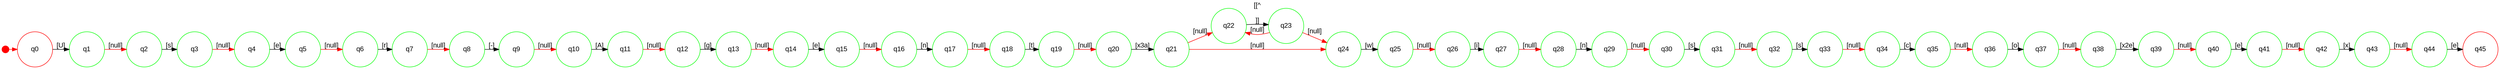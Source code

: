 digraph "nfa path" {
graph [ranksep=.2,rankdir=LR];
node [shape=circle,fontname=Arial,fontsize=14];
node [width=1,fixedsize=true];
edge [fontname=Arial,fontsize=14];
-1 [width=0.2,shape=point color=red];
-1 -> 0 [ color=red];
0 [label=q0 color=red];
1 [label=q1 color=green];
2 [label=q2 color=green];
3 [label=q3 color=green];
4 [label=q4 color=green];
5 [label=q5 color=green];
6 [label=q6 color=green];
7 [label=q7 color=green];
8 [label=q8 color=green];
9 [label=q9 color=green];
10 [label=q10 color=green];
11 [label=q11 color=green];
12 [label=q12 color=green];
13 [label=q13 color=green];
14 [label=q14 color=green];
15 [label=q15 color=green];
16 [label=q16 color=green];
17 [label=q17 color=green];
18 [label=q18 color=green];
19 [label=q19 color=green];
20 [label=q20 color=green];
21 [label=q21 color=green];
22 [label=q22 color=green];
23 [label=q23 color=green];
24 [label=q24 color=green];
25 [label=q25 color=green];
26 [label=q26 color=green];
27 [label=q27 color=green];
28 [label=q28 color=green];
29 [label=q29 color=green];
30 [label=q30 color=green];
31 [label=q31 color=green];
32 [label=q32 color=green];
33 [label=q33 color=green];
34 [label=q34 color=green];
35 [label=q35 color=green];
36 [label=q36 color=green];
37 [label=q37 color=green];
38 [label=q38 color=green];
39 [label=q39 color=green];
40 [label=q40 color=green];
41 [label=q41 color=green];
42 [label=q42 color=green];
43 [label=q43 color=green];
44 [label=q44 color=green];
45 [label=q45 color=red];
0 -> 1  [label="[U]" color=black];
2 -> 3  [label="[s]" color=black];
1 -> 2  [label="[null]" color=red];
4 -> 5  [label="[e]" color=black];
3 -> 4  [label="[null]" color=red];
6 -> 7  [label="[r]" color=black];
5 -> 6  [label="[null]" color=red];
8 -> 9  [label="[-]" color=black];
7 -> 8  [label="[null]" color=red];
10 -> 11  [label="[A]" color=black];
9 -> 10  [label="[null]" color=red];
12 -> 13  [label="[g]" color=black];
11 -> 12  [label="[null]" color=red];
14 -> 15  [label="[e]" color=black];
13 -> 14  [label="[null]" color=red];
16 -> 17  [label="[n]" color=black];
15 -> 16  [label="[null]" color=red];
18 -> 19  [label="[t]" color=black];
17 -> 18  [label="[null]" color=red];
20 -> 21  [label="[\x3a]" color=black];
19 -> 20  [label="[null]" color=red];
22 -> 23  [label="[[^\r\n]]" color=black];
23 -> 22  [label="[null]" color=red];
24 -> 25  [label="[w]" color=black];
26 -> 27  [label="[i]" color=black];
25 -> 26  [label="[null]" color=red];
28 -> 29  [label="[n]" color=black];
27 -> 28  [label="[null]" color=red];
30 -> 31  [label="[s]" color=black];
29 -> 30  [label="[null]" color=red];
32 -> 33  [label="[s]" color=black];
31 -> 32  [label="[null]" color=red];
34 -> 35  [label="[c]" color=black];
33 -> 34  [label="[null]" color=red];
36 -> 37  [label="[o]" color=black];
35 -> 36  [label="[null]" color=red];
38 -> 39  [label="[\x2e]" color=black];
37 -> 38  [label="[null]" color=red];
40 -> 41  [label="[e]" color=black];
39 -> 40  [label="[null]" color=red];
42 -> 43  [label="[x]" color=black];
41 -> 42  [label="[null]" color=red];
44 -> 45  [label="[e]" color=black];
43 -> 44  [label="[null]" color=red];
21 -> 22  [label="[null]" color=red];
21 -> 24  [label="[null]" color=red];
23 -> 24  [label="[null]" color=red];
}
